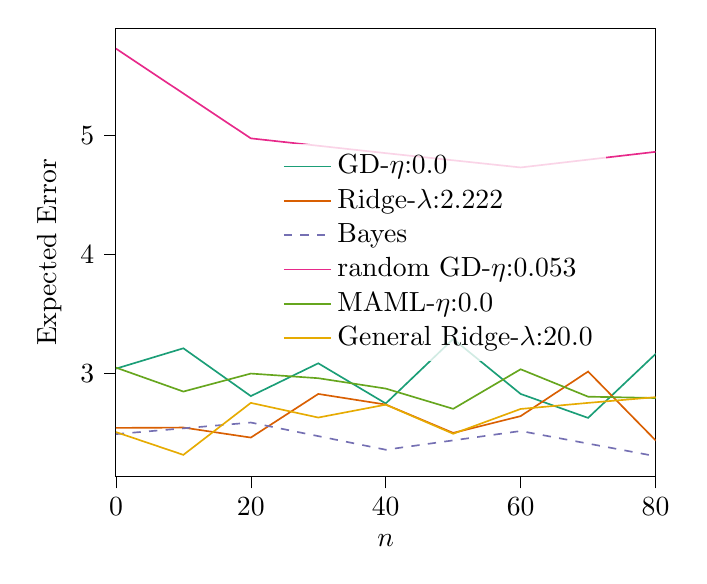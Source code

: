% This file was created with tikzplotlib v0.10.1.
\begin{tikzpicture}

\definecolor{chocolate217952}{RGB}{217,95,2}
\definecolor{darkcyan27158119}{RGB}{27,158,119}
\definecolor{darkgray176}{RGB}{176,176,176}
\definecolor{deeppink23141138}{RGB}{231,41,138}
\definecolor{lightslategray117112179}{RGB}{117,112,179}
\definecolor{olivedrab10216630}{RGB}{102,166,30}
\definecolor{orange2301712}{RGB}{230,171,2}

\begin{axis}[
legend cell align={left},
legend style={fill opacity=0.8, draw opacity=1, text opacity=1, at={(0.91,0.5)}, anchor=east, draw=none},
tick align=outside,
tick pos=left,
x grid style={darkgray176},
xlabel={\(\displaystyle n\)},
xmin=0, xmax=80,
xtick style={color=black},
y grid style={darkgray176},
ylabel={Expected Error},
ymin=2.136, ymax=5.897,
ytick style={color=black}
]
\addplot [semithick, darkcyan27158119]
table {%
0 3.041
10 3.212
20 2.811
30 3.086
40 2.749
50 3.29
60 2.829
70 2.628
80 3.164
90 3.336
};
\addlegendentry{GD-$\eta$:0.0}
\addplot [semithick, chocolate217952]
table {%
0 2.544
10 2.547
20 2.463
30 2.829
40 2.74
50 2.502
60 2.643
70 3.017
80 2.44
90 2.638
};
\addlegendentry{Ridge-$\lambda$:2.222}
\addplot [semithick, lightslategray117112179, dashed]
table {%
0 2.492
20 2.589
40 2.361
60 2.518
80 2.307
};
\addlegendentry{Bayes}
\addplot [semithick, deeppink23141138]
table {%
0 5.726
20 4.973
40 4.849
60 4.729
80 4.86
};
\addlegendentry{random GD-$\eta$:0.053}
\addplot [semithick, olivedrab10216630]
table {%
0 3.05
10 2.849
20 3.0
30 2.961
40 2.874
50 2.704
60 3.036
70 2.806
80 2.795
90 2.827
};
\addlegendentry{MAML-$\eta$:0.0}
\addplot [semithick, orange2301712]
table {%
0 2.509
10 2.318
20 2.754
30 2.631
40 2.739
50 2.495
60 2.703
70 2.754
80 2.802
90 2.77
};
\addlegendentry{General Ridge-$\lambda$:20.0}
\end{axis}

\end{tikzpicture}
